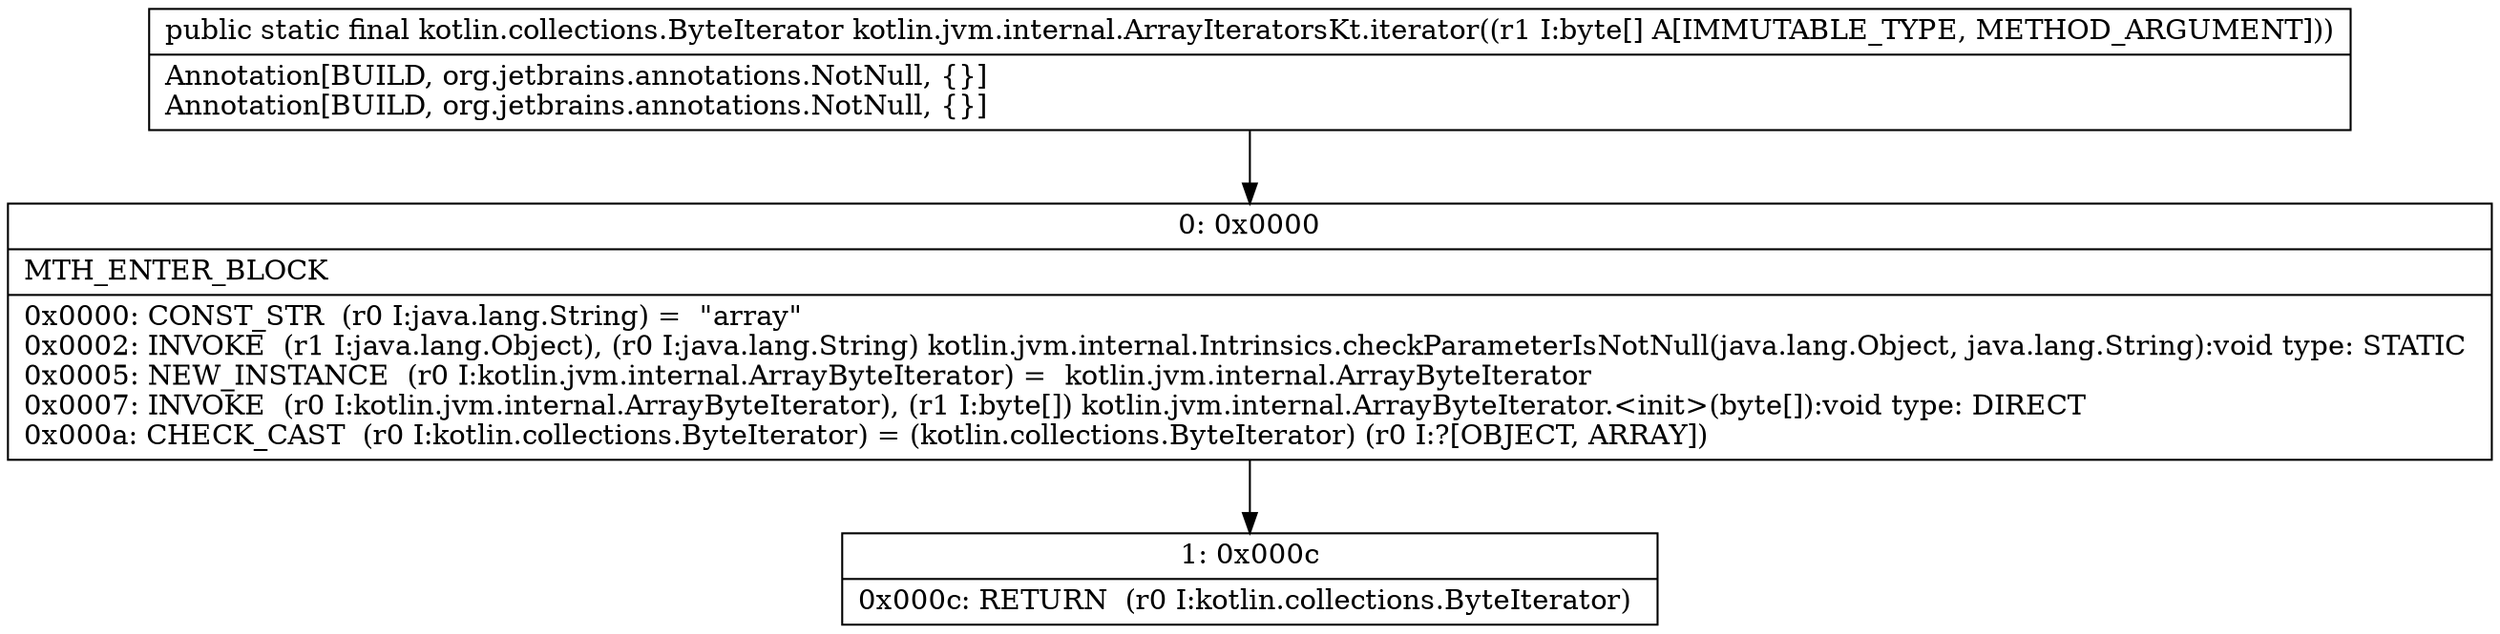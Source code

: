 digraph "CFG forkotlin.jvm.internal.ArrayIteratorsKt.iterator([B)Lkotlin\/collections\/ByteIterator;" {
Node_0 [shape=record,label="{0\:\ 0x0000|MTH_ENTER_BLOCK\l|0x0000: CONST_STR  (r0 I:java.lang.String) =  \"array\" \l0x0002: INVOKE  (r1 I:java.lang.Object), (r0 I:java.lang.String) kotlin.jvm.internal.Intrinsics.checkParameterIsNotNull(java.lang.Object, java.lang.String):void type: STATIC \l0x0005: NEW_INSTANCE  (r0 I:kotlin.jvm.internal.ArrayByteIterator) =  kotlin.jvm.internal.ArrayByteIterator \l0x0007: INVOKE  (r0 I:kotlin.jvm.internal.ArrayByteIterator), (r1 I:byte[]) kotlin.jvm.internal.ArrayByteIterator.\<init\>(byte[]):void type: DIRECT \l0x000a: CHECK_CAST  (r0 I:kotlin.collections.ByteIterator) = (kotlin.collections.ByteIterator) (r0 I:?[OBJECT, ARRAY]) \l}"];
Node_1 [shape=record,label="{1\:\ 0x000c|0x000c: RETURN  (r0 I:kotlin.collections.ByteIterator) \l}"];
MethodNode[shape=record,label="{public static final kotlin.collections.ByteIterator kotlin.jvm.internal.ArrayIteratorsKt.iterator((r1 I:byte[] A[IMMUTABLE_TYPE, METHOD_ARGUMENT]))  | Annotation[BUILD, org.jetbrains.annotations.NotNull, \{\}]\lAnnotation[BUILD, org.jetbrains.annotations.NotNull, \{\}]\l}"];
MethodNode -> Node_0;
Node_0 -> Node_1;
}

